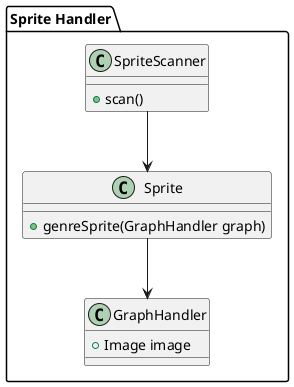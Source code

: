 @startuml
package "Sprite Handler" {
        class SpriteScanner{
            + scan()
        }

        class Sprite {
            + genreSprite(GraphHandler graph)
        }

        class GraphHandler{
            +Image image
        }

        SpriteScanner --> Sprite
        Sprite --> GraphHandler

    }
@enduml